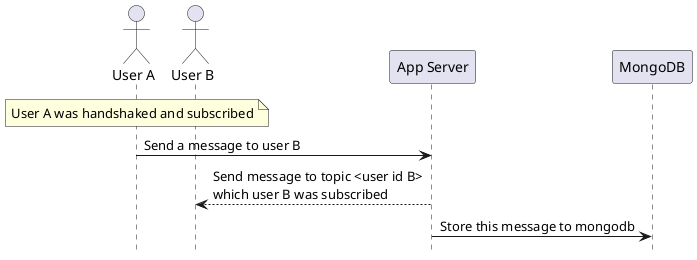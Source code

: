 @startuml
hide footbox

actor "User A"
actor "User B"

note over "User A": User A was handshaked and subscribed
"User A" -> "App Server": Send a message to user B
"App Server" --> "User B": Send message to topic <user id B> \nwhich user B was subscribed
"App Server" -> "MongoDB": Store this message to mongodb

@enduml